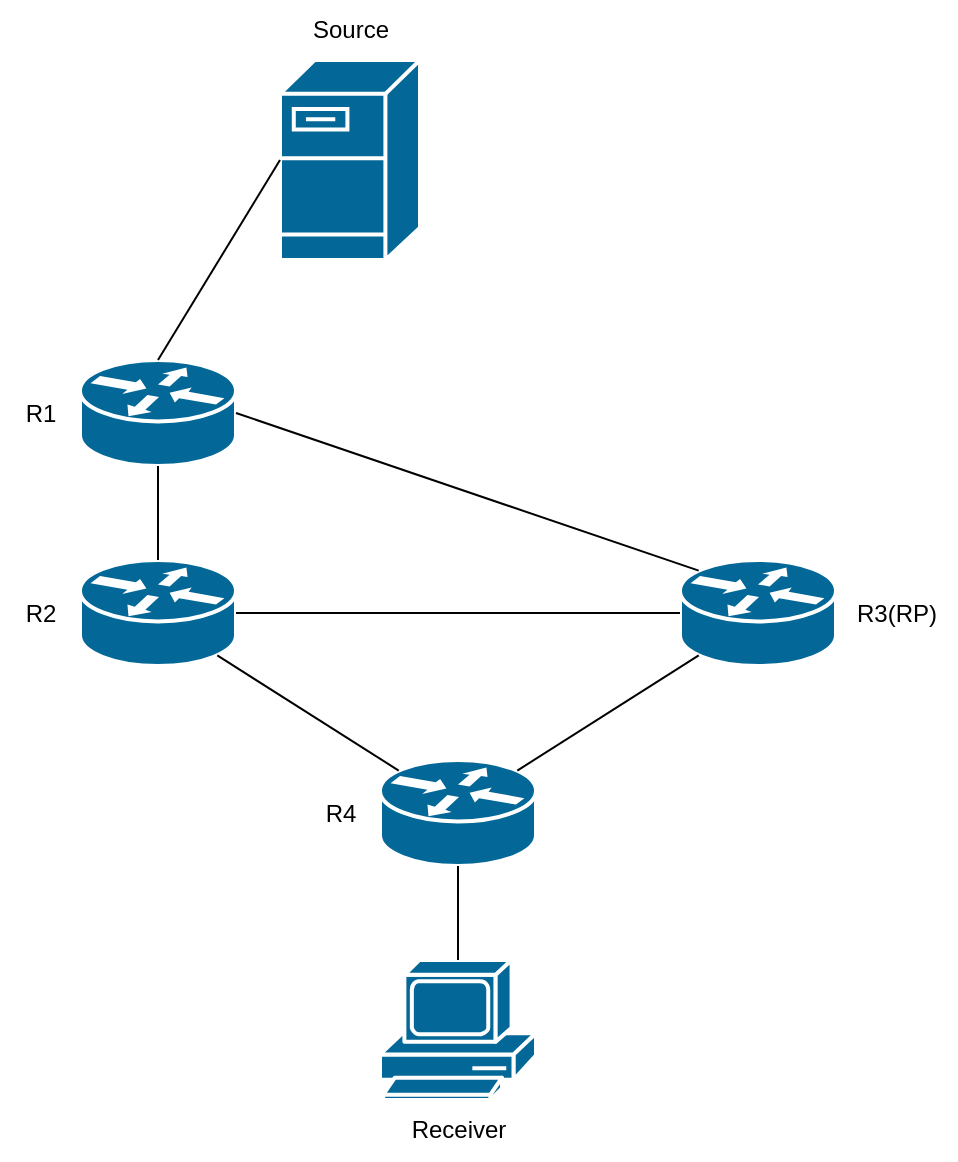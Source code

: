 <mxfile version="24.8.6">
  <diagram name="Page-1" id="c37626ed-c26b-45fb-9056-f9ebc6bb27b6">
    <mxGraphModel dx="1434" dy="738" grid="1" gridSize="10" guides="1" tooltips="1" connect="1" arrows="1" fold="1" page="1" pageScale="1" pageWidth="1100" pageHeight="850" background="none" math="0" shadow="0">
      <root>
        <mxCell id="0" />
        <mxCell id="1" parent="0" />
        <mxCell id="65ECxzcoCHH_Zel8r9IZ-4" value="" style="shape=mxgraph.cisco.routers.router;sketch=0;html=1;pointerEvents=1;dashed=0;fillColor=#036897;strokeColor=#ffffff;strokeWidth=2;verticalLabelPosition=bottom;verticalAlign=top;align=center;outlineConnect=0;" vertex="1" parent="1">
          <mxGeometry x="250" y="400" width="78" height="53" as="geometry" />
        </mxCell>
        <mxCell id="65ECxzcoCHH_Zel8r9IZ-5" value="" style="shape=mxgraph.cisco.routers.router;sketch=0;html=1;pointerEvents=1;dashed=0;fillColor=#036897;strokeColor=#ffffff;strokeWidth=2;verticalLabelPosition=bottom;verticalAlign=top;align=center;outlineConnect=0;" vertex="1" parent="1">
          <mxGeometry x="550" y="400" width="78" height="53" as="geometry" />
        </mxCell>
        <mxCell id="65ECxzcoCHH_Zel8r9IZ-6" value="" style="shape=mxgraph.cisco.routers.router;sketch=0;html=1;pointerEvents=1;dashed=0;fillColor=#036897;strokeColor=#ffffff;strokeWidth=2;verticalLabelPosition=bottom;verticalAlign=top;align=center;outlineConnect=0;" vertex="1" parent="1">
          <mxGeometry x="400" y="500" width="78" height="53" as="geometry" />
        </mxCell>
        <mxCell id="65ECxzcoCHH_Zel8r9IZ-7" value="" style="shape=mxgraph.cisco.routers.router;sketch=0;html=1;pointerEvents=1;dashed=0;fillColor=#036897;strokeColor=#ffffff;strokeWidth=2;verticalLabelPosition=bottom;verticalAlign=top;align=center;outlineConnect=0;" vertex="1" parent="1">
          <mxGeometry x="250" y="300" width="78" height="53" as="geometry" />
        </mxCell>
        <mxCell id="65ECxzcoCHH_Zel8r9IZ-8" value="" style="shape=mxgraph.cisco.computers_and_peripherals.pc;html=1;pointerEvents=1;dashed=0;fillColor=#036897;strokeColor=#ffffff;strokeWidth=2;verticalLabelPosition=bottom;verticalAlign=top;align=center;outlineConnect=0;" vertex="1" parent="1">
          <mxGeometry x="400" y="600" width="78" height="70" as="geometry" />
        </mxCell>
        <mxCell id="65ECxzcoCHH_Zel8r9IZ-15" value="" style="endArrow=none;html=1;rounded=0;entryX=0.12;entryY=0.9;entryDx=0;entryDy=0;entryPerimeter=0;exitX=0.88;exitY=0.1;exitDx=0;exitDy=0;exitPerimeter=0;" edge="1" parent="1" source="65ECxzcoCHH_Zel8r9IZ-6" target="65ECxzcoCHH_Zel8r9IZ-5">
          <mxGeometry width="50" height="50" relative="1" as="geometry">
            <mxPoint x="580" y="550" as="sourcePoint" />
            <mxPoint x="630" y="500" as="targetPoint" />
          </mxGeometry>
        </mxCell>
        <mxCell id="65ECxzcoCHH_Zel8r9IZ-16" value="" style="endArrow=none;html=1;rounded=0;entryX=0.5;entryY=1;entryDx=0;entryDy=0;entryPerimeter=0;exitX=0.5;exitY=0;exitDx=0;exitDy=0;exitPerimeter=0;" edge="1" parent="1" source="65ECxzcoCHH_Zel8r9IZ-8" target="65ECxzcoCHH_Zel8r9IZ-6">
          <mxGeometry width="50" height="50" relative="1" as="geometry">
            <mxPoint x="475" y="677" as="sourcePoint" />
            <mxPoint x="625" y="620" as="targetPoint" />
          </mxGeometry>
        </mxCell>
        <mxCell id="65ECxzcoCHH_Zel8r9IZ-17" value="" style="endArrow=none;html=1;rounded=0;entryX=0.12;entryY=0.1;entryDx=0;entryDy=0;entryPerimeter=0;exitX=0.88;exitY=0.9;exitDx=0;exitDy=0;exitPerimeter=0;" edge="1" parent="1" source="65ECxzcoCHH_Zel8r9IZ-4" target="65ECxzcoCHH_Zel8r9IZ-6">
          <mxGeometry width="50" height="50" relative="1" as="geometry">
            <mxPoint x="250" y="605" as="sourcePoint" />
            <mxPoint x="400" y="548" as="targetPoint" />
          </mxGeometry>
        </mxCell>
        <mxCell id="65ECxzcoCHH_Zel8r9IZ-19" value="" style="endArrow=none;html=1;rounded=0;entryX=0.5;entryY=1;entryDx=0;entryDy=0;entryPerimeter=0;exitX=0.5;exitY=0;exitDx=0;exitDy=0;exitPerimeter=0;" edge="1" parent="1" source="65ECxzcoCHH_Zel8r9IZ-4" target="65ECxzcoCHH_Zel8r9IZ-7">
          <mxGeometry width="50" height="50" relative="1" as="geometry">
            <mxPoint x="300" y="425" as="sourcePoint" />
            <mxPoint x="450" y="368" as="targetPoint" />
          </mxGeometry>
        </mxCell>
        <mxCell id="65ECxzcoCHH_Zel8r9IZ-20" value="" style="shape=mxgraph.cisco.servers.fileserver;sketch=0;html=1;pointerEvents=1;dashed=0;fillColor=#036897;strokeColor=#ffffff;strokeWidth=2;verticalLabelPosition=bottom;verticalAlign=top;align=center;outlineConnect=0;" vertex="1" parent="1">
          <mxGeometry x="350" y="150" width="70" height="100" as="geometry" />
        </mxCell>
        <mxCell id="65ECxzcoCHH_Zel8r9IZ-21" value="" style="endArrow=none;html=1;rounded=0;entryX=0;entryY=0.5;entryDx=0;entryDy=0;entryPerimeter=0;exitX=0.5;exitY=0;exitDx=0;exitDy=0;exitPerimeter=0;" edge="1" parent="1" source="65ECxzcoCHH_Zel8r9IZ-7" target="65ECxzcoCHH_Zel8r9IZ-20">
          <mxGeometry width="50" height="50" relative="1" as="geometry">
            <mxPoint x="350" y="287" as="sourcePoint" />
            <mxPoint x="500" y="230" as="targetPoint" />
          </mxGeometry>
        </mxCell>
        <mxCell id="65ECxzcoCHH_Zel8r9IZ-22" value="" style="endArrow=none;html=1;rounded=0;entryX=0.12;entryY=0.1;entryDx=0;entryDy=0;entryPerimeter=0;exitX=1;exitY=0.5;exitDx=0;exitDy=0;exitPerimeter=0;" edge="1" parent="1" source="65ECxzcoCHH_Zel8r9IZ-7" target="65ECxzcoCHH_Zel8r9IZ-5">
          <mxGeometry width="50" height="50" relative="1" as="geometry">
            <mxPoint x="370" y="357" as="sourcePoint" />
            <mxPoint x="520" y="300" as="targetPoint" />
          </mxGeometry>
        </mxCell>
        <mxCell id="65ECxzcoCHH_Zel8r9IZ-23" value="Source" style="text;html=1;align=center;verticalAlign=middle;resizable=0;points=[];autosize=1;strokeColor=none;fillColor=none;" vertex="1" parent="1">
          <mxGeometry x="355" y="120" width="60" height="30" as="geometry" />
        </mxCell>
        <mxCell id="65ECxzcoCHH_Zel8r9IZ-24" value="Receiver" style="text;html=1;align=center;verticalAlign=middle;resizable=0;points=[];autosize=1;strokeColor=none;fillColor=none;" vertex="1" parent="1">
          <mxGeometry x="404" y="670" width="70" height="30" as="geometry" />
        </mxCell>
        <mxCell id="65ECxzcoCHH_Zel8r9IZ-25" value="R3(RP)" style="text;html=1;align=center;verticalAlign=middle;resizable=0;points=[];autosize=1;strokeColor=none;fillColor=none;" vertex="1" parent="1">
          <mxGeometry x="628" y="411.5" width="60" height="30" as="geometry" />
        </mxCell>
        <mxCell id="65ECxzcoCHH_Zel8r9IZ-26" value="R2" style="text;html=1;align=center;verticalAlign=middle;resizable=0;points=[];autosize=1;strokeColor=none;fillColor=none;" vertex="1" parent="1">
          <mxGeometry x="210" y="411.5" width="40" height="30" as="geometry" />
        </mxCell>
        <mxCell id="65ECxzcoCHH_Zel8r9IZ-27" value="R1" style="text;html=1;align=center;verticalAlign=middle;resizable=0;points=[];autosize=1;strokeColor=none;fillColor=none;" vertex="1" parent="1">
          <mxGeometry x="210" y="311.5" width="40" height="30" as="geometry" />
        </mxCell>
        <mxCell id="65ECxzcoCHH_Zel8r9IZ-28" value="R4" style="text;html=1;align=center;verticalAlign=middle;resizable=0;points=[];autosize=1;strokeColor=none;fillColor=none;" vertex="1" parent="1">
          <mxGeometry x="360" y="511.5" width="40" height="30" as="geometry" />
        </mxCell>
        <mxCell id="65ECxzcoCHH_Zel8r9IZ-29" value="" style="endArrow=none;html=1;rounded=0;entryX=0;entryY=0.5;entryDx=0;entryDy=0;entryPerimeter=0;exitX=1;exitY=0.5;exitDx=0;exitDy=0;exitPerimeter=0;" edge="1" parent="1" source="65ECxzcoCHH_Zel8r9IZ-4" target="65ECxzcoCHH_Zel8r9IZ-5">
          <mxGeometry width="50" height="50" relative="1" as="geometry">
            <mxPoint x="350" y="453" as="sourcePoint" />
            <mxPoint x="500" y="396" as="targetPoint" />
          </mxGeometry>
        </mxCell>
      </root>
    </mxGraphModel>
  </diagram>
</mxfile>

